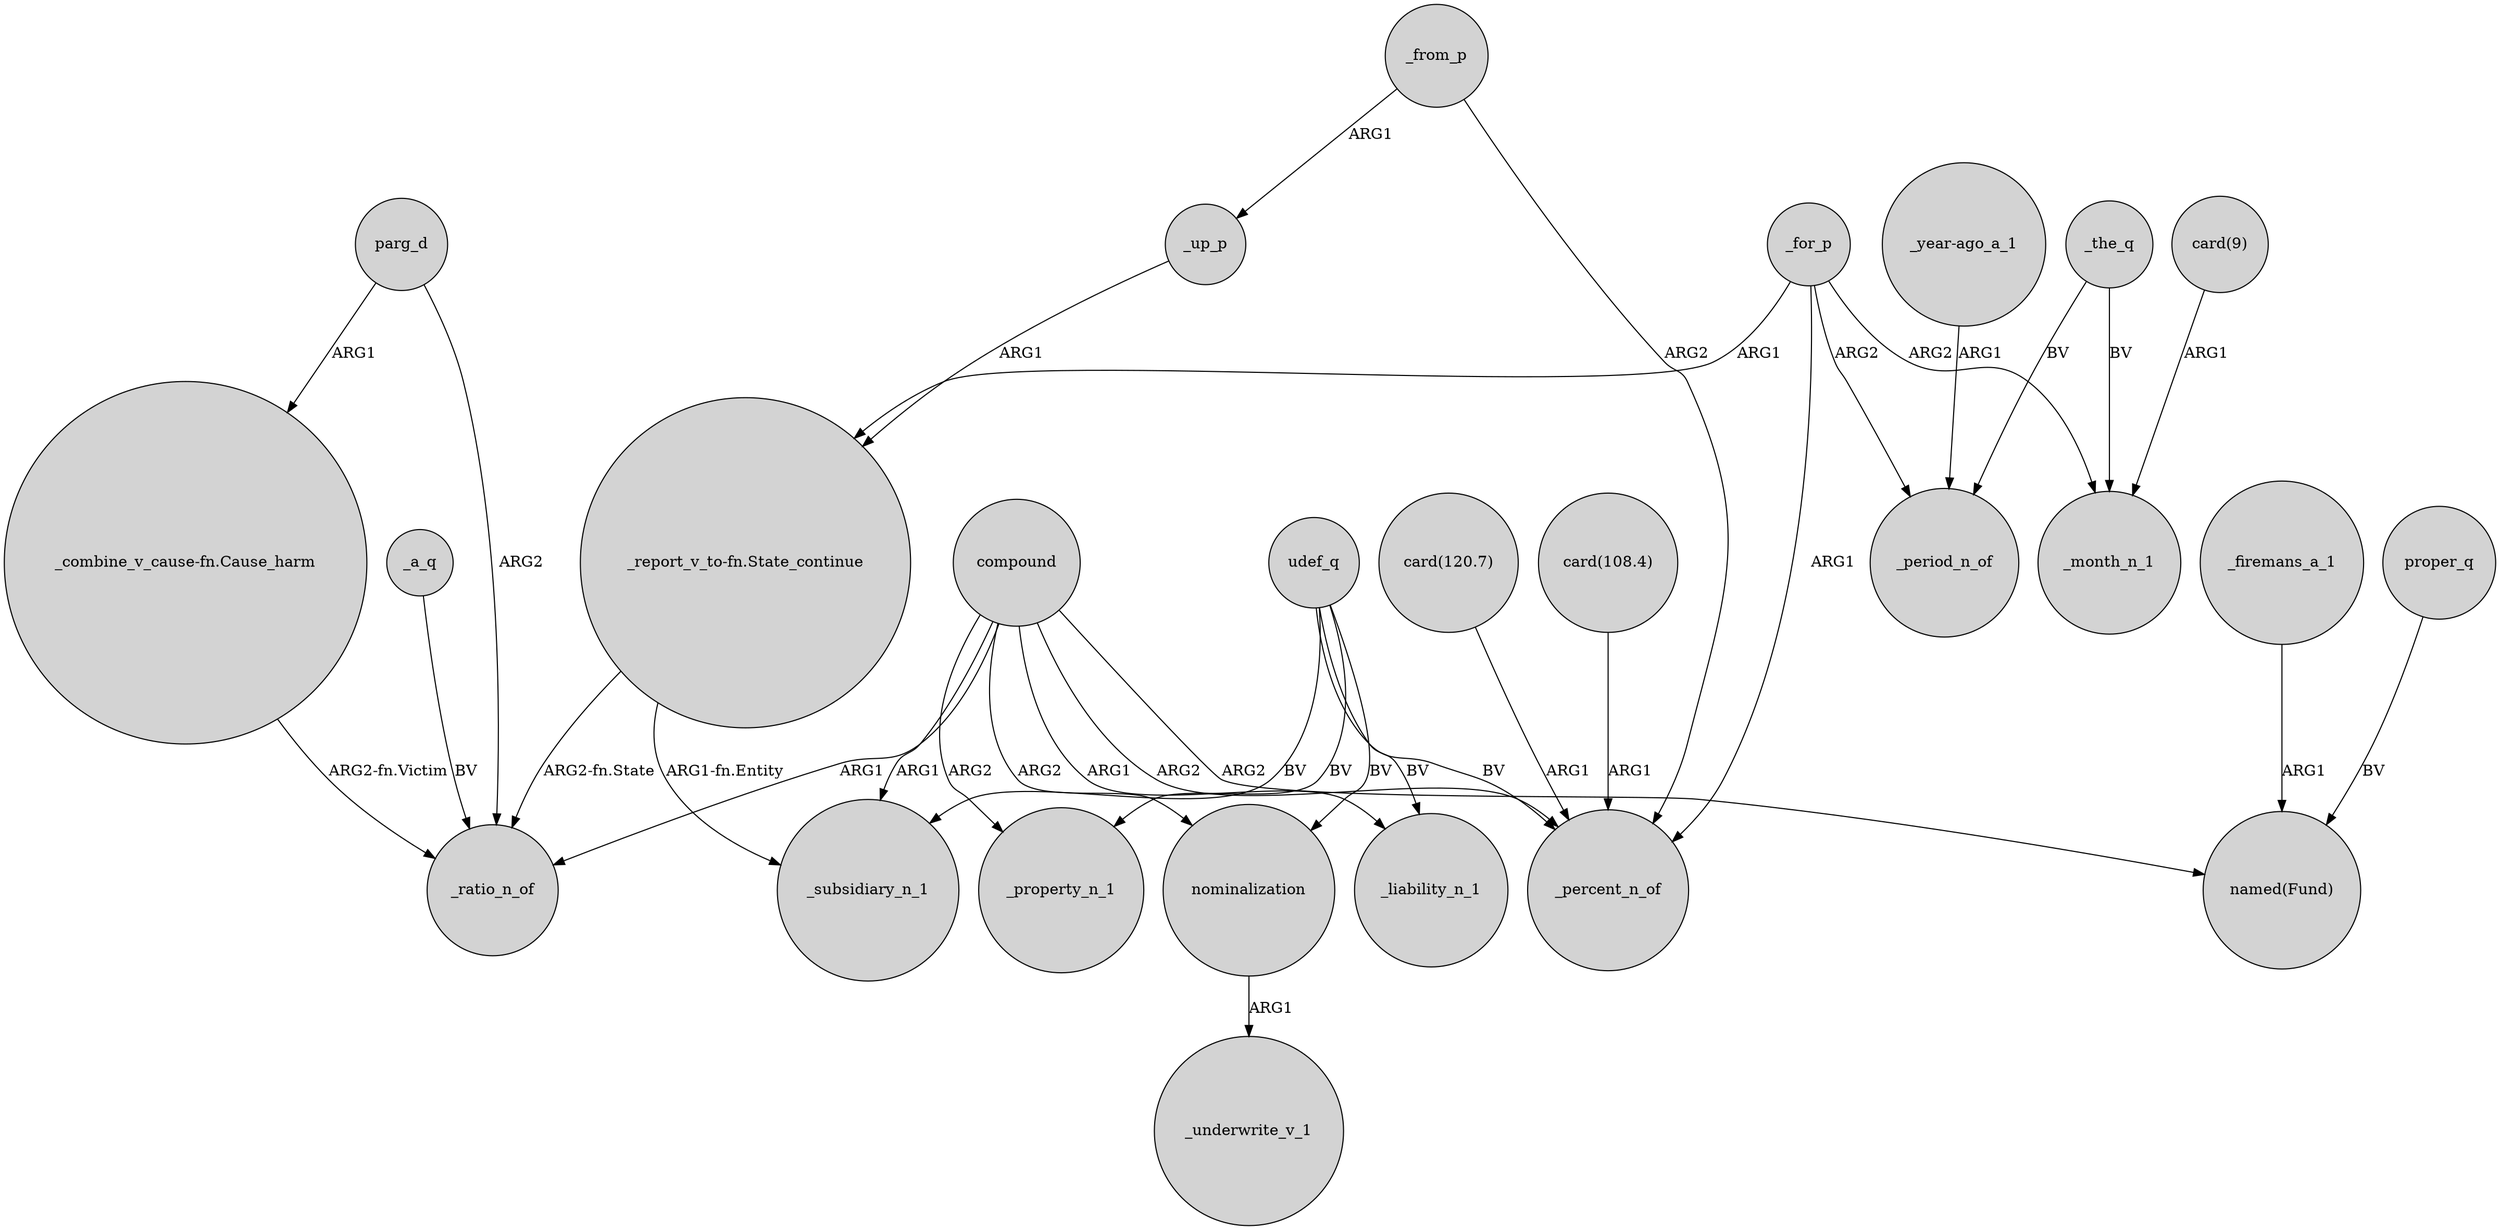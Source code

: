 digraph {
	node [shape=circle style=filled]
	compound -> _ratio_n_of [label=ARG1]
	udef_q -> _subsidiary_n_1 [label=BV]
	compound -> _property_n_1 [label=ARG2]
	"_combine_v_cause-fn.Cause_harm" -> _ratio_n_of [label="ARG2-fn.Victim"]
	parg_d -> "_combine_v_cause-fn.Cause_harm" [label=ARG1]
	_the_q -> _month_n_1 [label=BV]
	compound -> "named(Fund)" [label=ARG2]
	proper_q -> "named(Fund)" [label=BV]
	parg_d -> _ratio_n_of [label=ARG2]
	"_report_v_to-fn.State_continue" -> _ratio_n_of [label="ARG2-fn.State"]
	udef_q -> nominalization [label=BV]
	udef_q -> _liability_n_1 [label=BV]
	_a_q -> _ratio_n_of [label=BV]
	"_year-ago_a_1" -> _period_n_of [label=ARG1]
	nominalization -> _underwrite_v_1 [label=ARG1]
	_for_p -> "_report_v_to-fn.State_continue" [label=ARG1]
	compound -> nominalization [label=ARG2]
	_for_p -> _percent_n_of [label=ARG1]
	udef_q -> _percent_n_of [label=BV]
	compound -> _percent_n_of [label=ARG2]
	udef_q -> _property_n_1 [label=BV]
	compound -> _liability_n_1 [label=ARG1]
	_for_p -> _period_n_of [label=ARG2]
	_from_p -> _percent_n_of [label=ARG2]
	_up_p -> "_report_v_to-fn.State_continue" [label=ARG1]
	"card(120.7)" -> _percent_n_of [label=ARG1]
	compound -> _subsidiary_n_1 [label=ARG1]
	_the_q -> _period_n_of [label=BV]
	"_report_v_to-fn.State_continue" -> _subsidiary_n_1 [label="ARG1-fn.Entity"]
	_from_p -> _up_p [label=ARG1]
	_firemans_a_1 -> "named(Fund)" [label=ARG1]
	"card(9)" -> _month_n_1 [label=ARG1]
	_for_p -> _month_n_1 [label=ARG2]
	"card(108.4)" -> _percent_n_of [label=ARG1]
}
